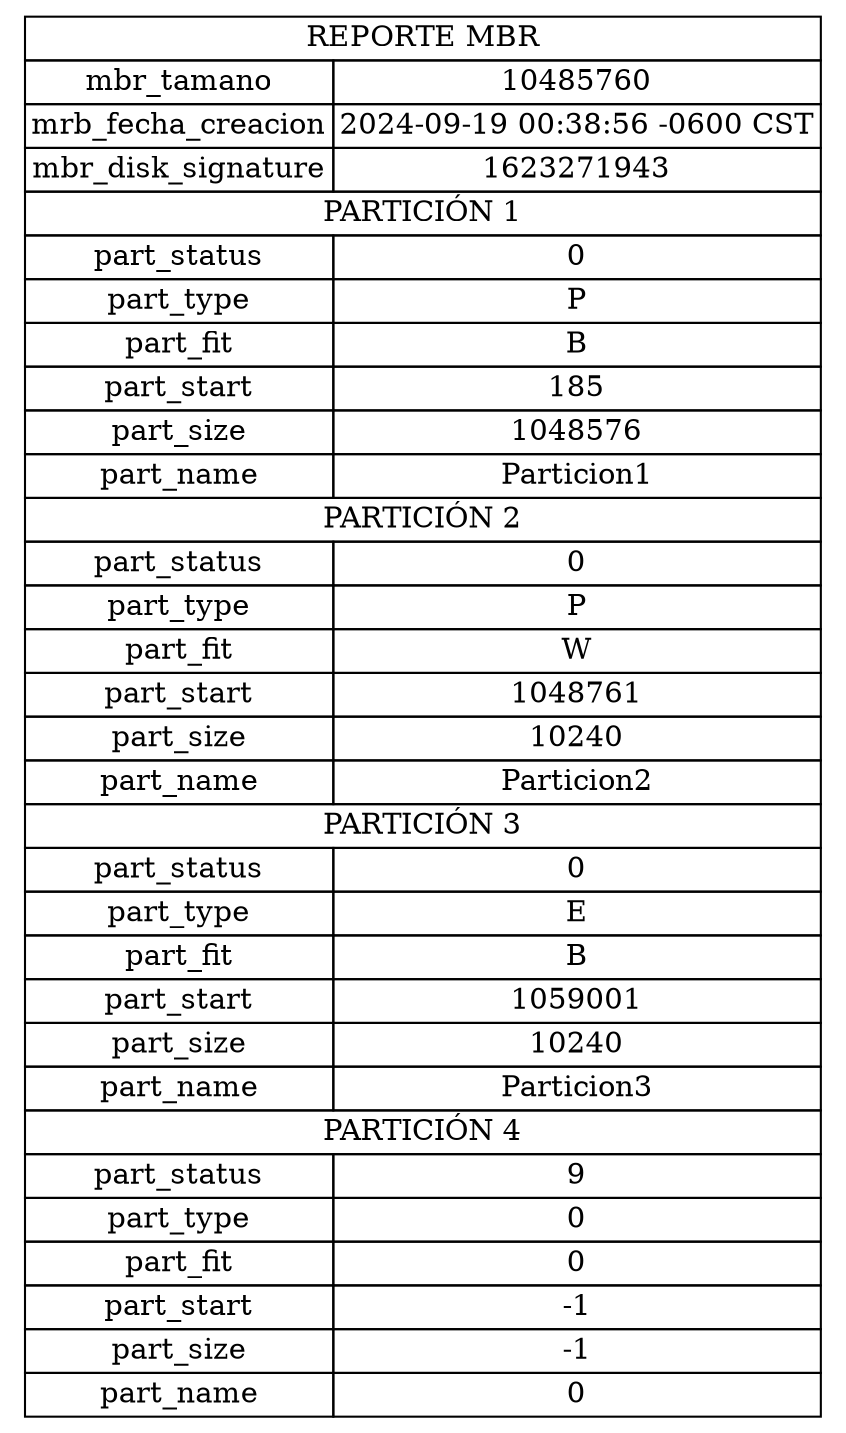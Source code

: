 digraph G {
        node [shape=plaintext]
        tabla [label=<
            <table border="0" cellborder="1" cellspacing="0">
                <tr><td colspan="2"> REPORTE MBR </td></tr>
                <tr><td>mbr_tamano</td><td>10485760</td></tr>
                <tr><td>mrb_fecha_creacion</td><td>2024-09-19 00:38:56 -0600 CST</td></tr>
                <tr><td>mbr_disk_signature</td><td>1623271943</td></tr>
            
				<tr><td colspan="2"> PARTICIÓN 1 </td></tr>
				<tr><td>part_status</td><td>0</td></tr>
				<tr><td>part_type</td><td>P</td></tr>
				<tr><td>part_fit</td><td>B</td></tr>
				<tr><td>part_start</td><td>185</td></tr>
				<tr><td>part_size</td><td>1048576</td></tr>
				<tr><td>part_name</td><td>Particion1</td></tr>
			
				<tr><td colspan="2"> PARTICIÓN 2 </td></tr>
				<tr><td>part_status</td><td>0</td></tr>
				<tr><td>part_type</td><td>P</td></tr>
				<tr><td>part_fit</td><td>W</td></tr>
				<tr><td>part_start</td><td>1048761</td></tr>
				<tr><td>part_size</td><td>10240</td></tr>
				<tr><td>part_name</td><td>Particion2</td></tr>
			
				<tr><td colspan="2"> PARTICIÓN 3 </td></tr>
				<tr><td>part_status</td><td>0</td></tr>
				<tr><td>part_type</td><td>E</td></tr>
				<tr><td>part_fit</td><td>B</td></tr>
				<tr><td>part_start</td><td>1059001</td></tr>
				<tr><td>part_size</td><td>10240</td></tr>
				<tr><td>part_name</td><td>Particion3</td></tr>
			
				<tr><td colspan="2"> PARTICIÓN 4 </td></tr>
				<tr><td>part_status</td><td>9</td></tr>
				<tr><td>part_type</td><td>0</td></tr>
				<tr><td>part_fit</td><td>0</td></tr>
				<tr><td>part_start</td><td>-1</td></tr>
				<tr><td>part_size</td><td>-1</td></tr>
				<tr><td>part_name</td><td>0</td></tr>
			</table>>] }